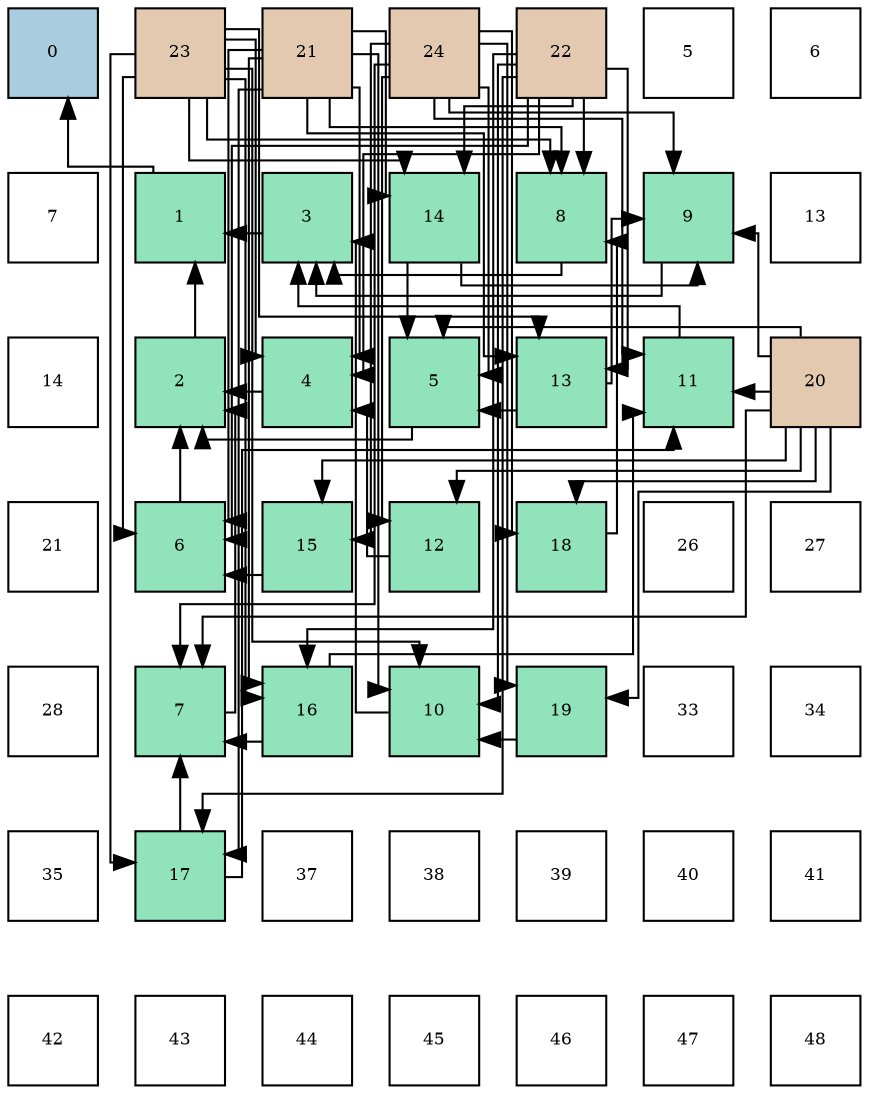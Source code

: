 digraph layout{
 rankdir=TB;
 splines=ortho;
 node [style=filled shape=square fixedsize=true width=0.6];
0[label="0", fontsize=8, fillcolor="#a9ccde"];
1[label="23", fontsize=8, fillcolor="#e3c9af"];
2[label="21", fontsize=8, fillcolor="#e3c9af"];
3[label="24", fontsize=8, fillcolor="#e3c9af"];
4[label="22", fontsize=8, fillcolor="#e3c9af"];
5[label="5", fontsize=8, fillcolor="#ffffff"];
6[label="6", fontsize=8, fillcolor="#ffffff"];
7[label="7", fontsize=8, fillcolor="#ffffff"];
8[label="1", fontsize=8, fillcolor="#91e3bb"];
9[label="3", fontsize=8, fillcolor="#91e3bb"];
10[label="14", fontsize=8, fillcolor="#91e3bb"];
11[label="8", fontsize=8, fillcolor="#91e3bb"];
12[label="9", fontsize=8, fillcolor="#91e3bb"];
13[label="13", fontsize=8, fillcolor="#ffffff"];
14[label="14", fontsize=8, fillcolor="#ffffff"];
15[label="2", fontsize=8, fillcolor="#91e3bb"];
16[label="4", fontsize=8, fillcolor="#91e3bb"];
17[label="5", fontsize=8, fillcolor="#91e3bb"];
18[label="13", fontsize=8, fillcolor="#91e3bb"];
19[label="11", fontsize=8, fillcolor="#91e3bb"];
20[label="20", fontsize=8, fillcolor="#e3c9af"];
21[label="21", fontsize=8, fillcolor="#ffffff"];
22[label="6", fontsize=8, fillcolor="#91e3bb"];
23[label="15", fontsize=8, fillcolor="#91e3bb"];
24[label="12", fontsize=8, fillcolor="#91e3bb"];
25[label="18", fontsize=8, fillcolor="#91e3bb"];
26[label="26", fontsize=8, fillcolor="#ffffff"];
27[label="27", fontsize=8, fillcolor="#ffffff"];
28[label="28", fontsize=8, fillcolor="#ffffff"];
29[label="7", fontsize=8, fillcolor="#91e3bb"];
30[label="16", fontsize=8, fillcolor="#91e3bb"];
31[label="10", fontsize=8, fillcolor="#91e3bb"];
32[label="19", fontsize=8, fillcolor="#91e3bb"];
33[label="33", fontsize=8, fillcolor="#ffffff"];
34[label="34", fontsize=8, fillcolor="#ffffff"];
35[label="35", fontsize=8, fillcolor="#ffffff"];
36[label="17", fontsize=8, fillcolor="#91e3bb"];
37[label="37", fontsize=8, fillcolor="#ffffff"];
38[label="38", fontsize=8, fillcolor="#ffffff"];
39[label="39", fontsize=8, fillcolor="#ffffff"];
40[label="40", fontsize=8, fillcolor="#ffffff"];
41[label="41", fontsize=8, fillcolor="#ffffff"];
42[label="42", fontsize=8, fillcolor="#ffffff"];
43[label="43", fontsize=8, fillcolor="#ffffff"];
44[label="44", fontsize=8, fillcolor="#ffffff"];
45[label="45", fontsize=8, fillcolor="#ffffff"];
46[label="46", fontsize=8, fillcolor="#ffffff"];
47[label="47", fontsize=8, fillcolor="#ffffff"];
48[label="48", fontsize=8, fillcolor="#ffffff"];
edge [constraint=false, style=vis];8 -> 0;
15 -> 8;
9 -> 8;
16 -> 15;
17 -> 15;
22 -> 15;
29 -> 15;
11 -> 9;
12 -> 9;
31 -> 9;
19 -> 9;
24 -> 16;
2 -> 16;
4 -> 16;
1 -> 16;
18 -> 17;
10 -> 17;
20 -> 17;
3 -> 17;
23 -> 22;
2 -> 22;
4 -> 22;
1 -> 22;
30 -> 29;
36 -> 29;
20 -> 29;
3 -> 29;
25 -> 11;
2 -> 11;
4 -> 11;
1 -> 11;
18 -> 12;
10 -> 12;
20 -> 12;
3 -> 12;
32 -> 31;
2 -> 31;
4 -> 31;
1 -> 31;
30 -> 19;
36 -> 19;
20 -> 19;
3 -> 19;
20 -> 24;
3 -> 24;
2 -> 18;
4 -> 18;
1 -> 18;
2 -> 10;
4 -> 10;
1 -> 10;
20 -> 23;
3 -> 23;
2 -> 30;
4 -> 30;
1 -> 30;
2 -> 36;
4 -> 36;
1 -> 36;
20 -> 25;
3 -> 25;
20 -> 32;
3 -> 32;
edge [constraint=true, style=invis];
0 -> 7 -> 14 -> 21 -> 28 -> 35 -> 42;
1 -> 8 -> 15 -> 22 -> 29 -> 36 -> 43;
2 -> 9 -> 16 -> 23 -> 30 -> 37 -> 44;
3 -> 10 -> 17 -> 24 -> 31 -> 38 -> 45;
4 -> 11 -> 18 -> 25 -> 32 -> 39 -> 46;
5 -> 12 -> 19 -> 26 -> 33 -> 40 -> 47;
6 -> 13 -> 20 -> 27 -> 34 -> 41 -> 48;
rank = same {0 -> 1 -> 2 -> 3 -> 4 -> 5 -> 6};
rank = same {7 -> 8 -> 9 -> 10 -> 11 -> 12 -> 13};
rank = same {14 -> 15 -> 16 -> 17 -> 18 -> 19 -> 20};
rank = same {21 -> 22 -> 23 -> 24 -> 25 -> 26 -> 27};
rank = same {28 -> 29 -> 30 -> 31 -> 32 -> 33 -> 34};
rank = same {35 -> 36 -> 37 -> 38 -> 39 -> 40 -> 41};
rank = same {42 -> 43 -> 44 -> 45 -> 46 -> 47 -> 48};
}